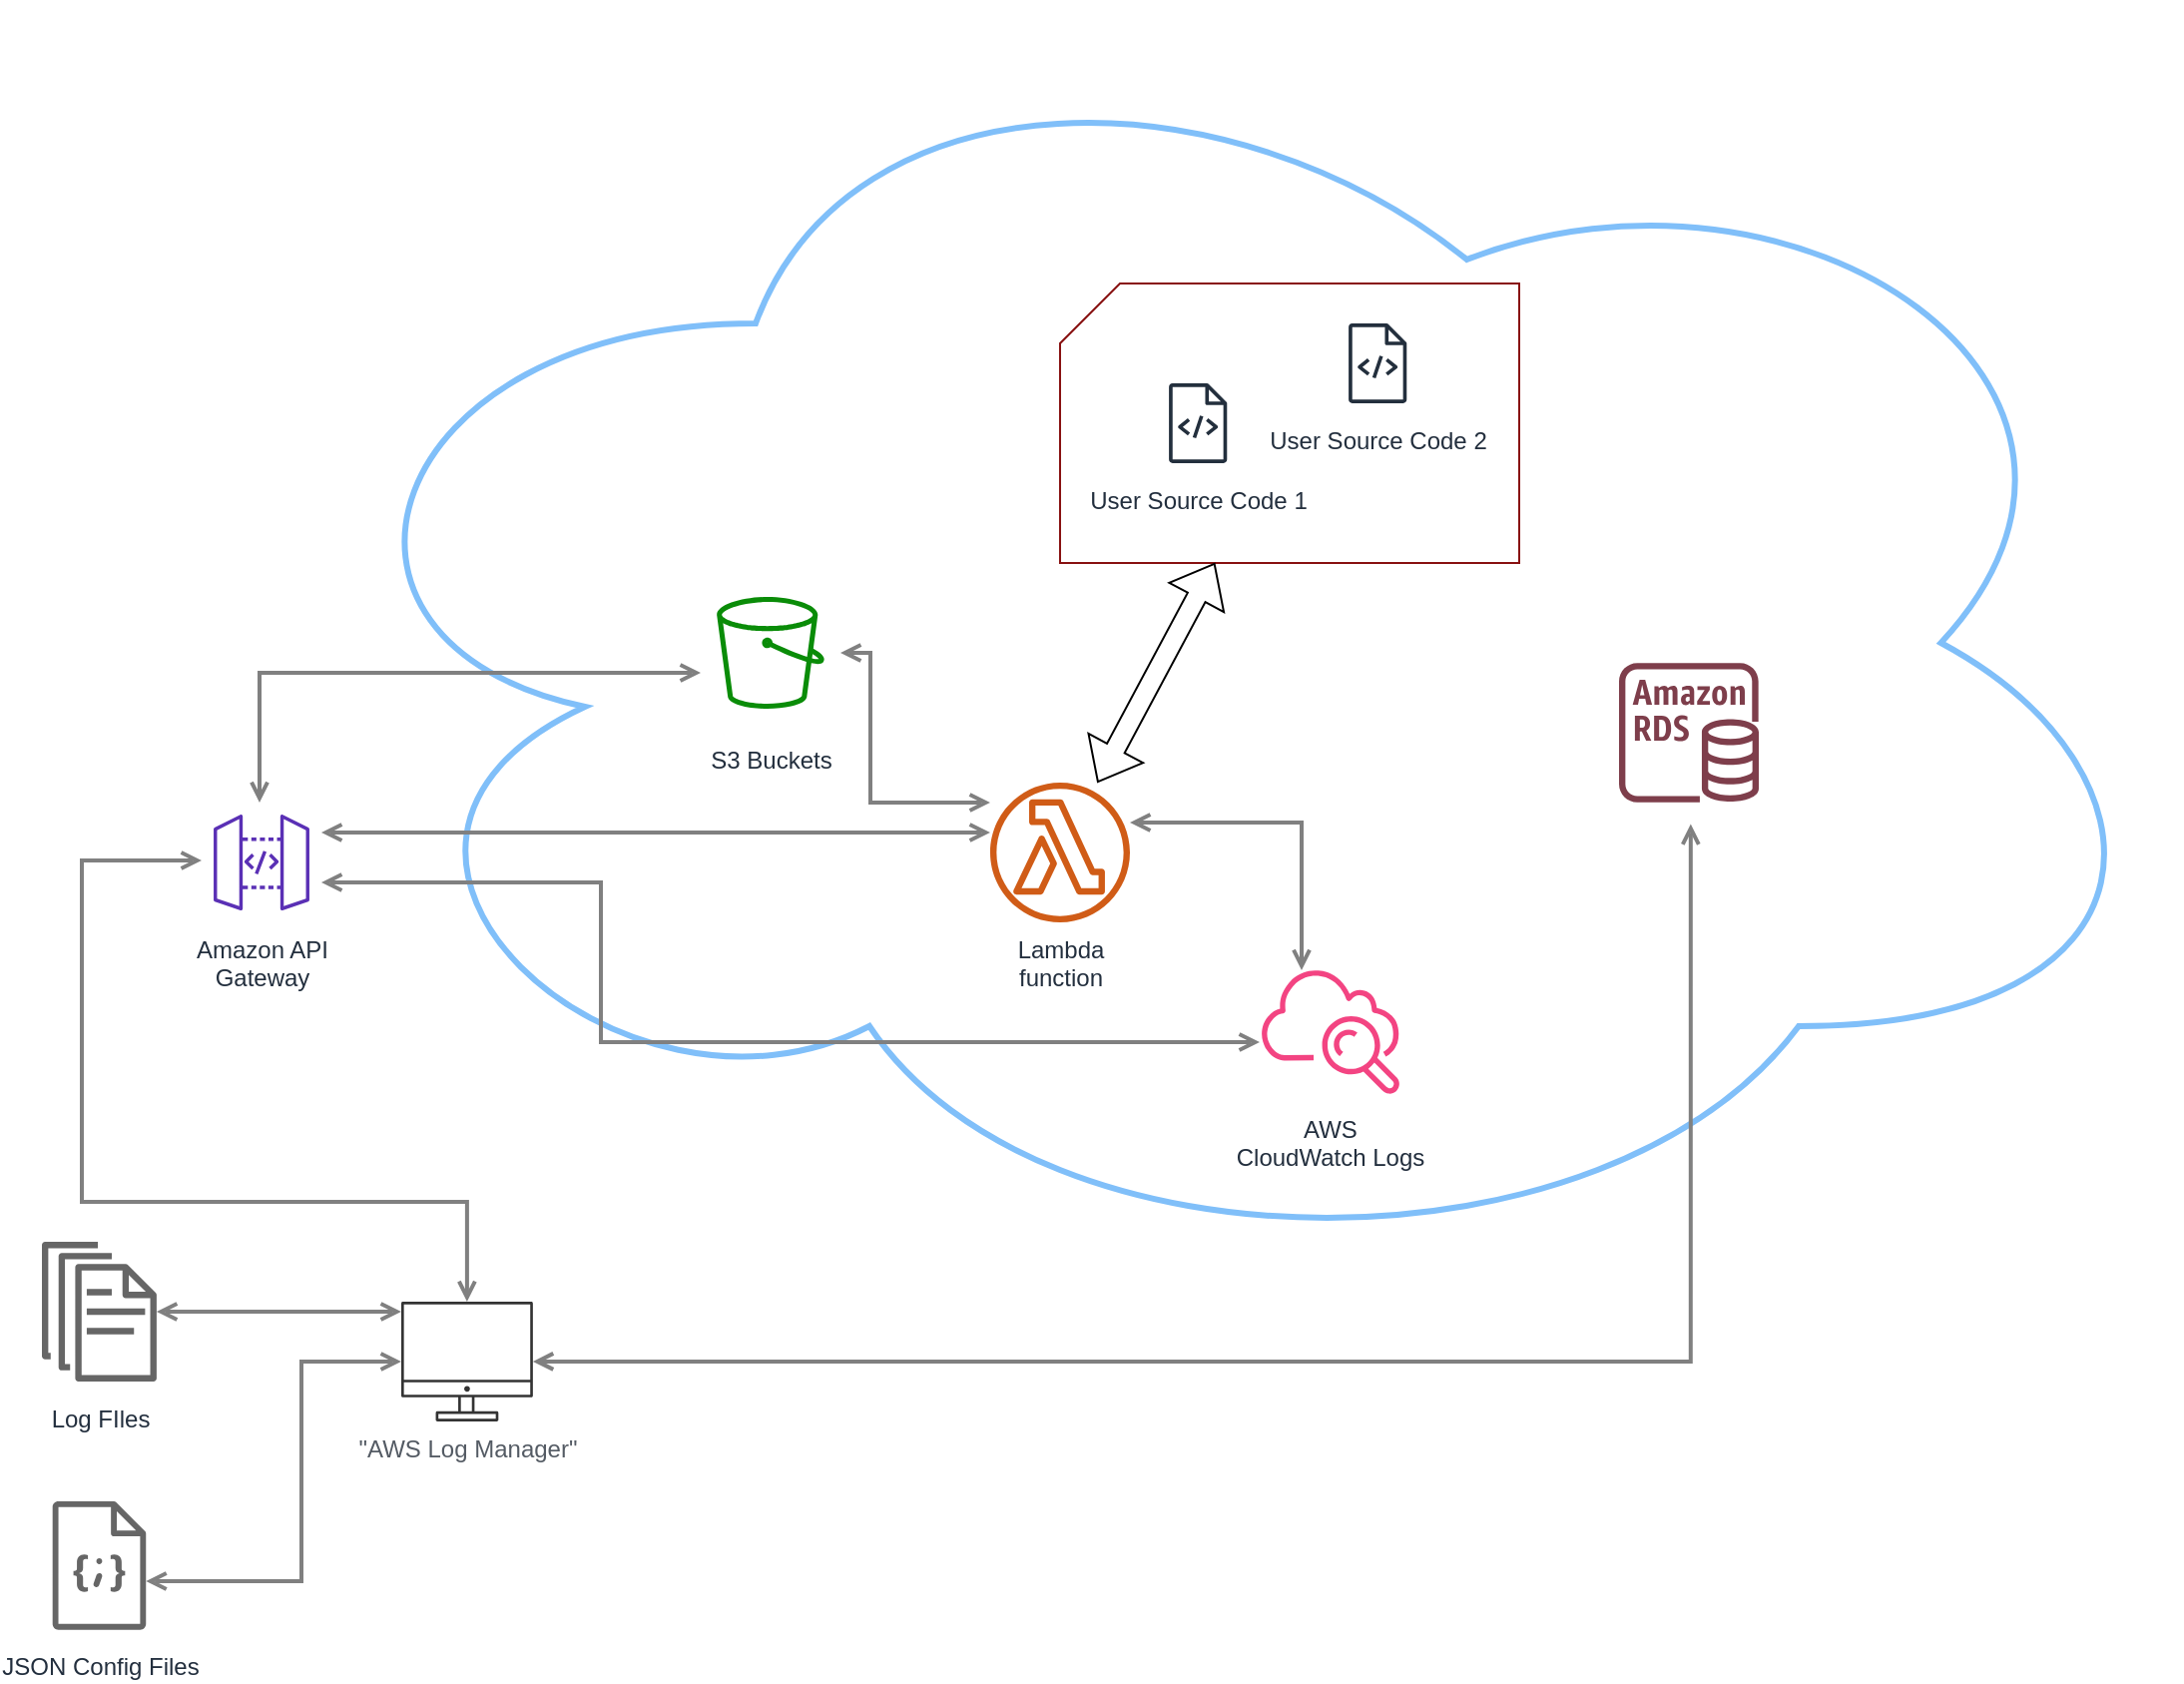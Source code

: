<mxfile version="23.1.5" type="github">
  <diagram id="Ht1M8jgEwFfnCIfOTk4-" name="Page-1">
    <mxGraphModel dx="1084" dy="1416" grid="1" gridSize="10" guides="1" tooltips="1" connect="1" arrows="1" fold="1" page="1" pageScale="1" pageWidth="1169" pageHeight="827" math="0" shadow="0">
      <root>
        <mxCell id="0" />
        <mxCell id="1" parent="0" />
        <mxCell id="PHsKQi0KxNFlexCJIV6B-66" value="" style="ellipse;shape=cloud;whiteSpace=wrap;html=1;dashed=0;strokeColor=#80bff9;align=center;verticalAlign=top;spacingTop=5;fontFamily=Helvetica;fontSize=12;fontColor=#232F3E;fontStyle=0;labelBackgroundColor=#ffffff;fillColor=none;gradientColor=#4D72F3;gradientDirection=north;strokeWidth=3;movable=1;resizable=1;rotatable=1;deletable=1;editable=1;locked=0;connectable=1;" vertex="1" parent="1">
          <mxGeometry x="230" y="-110" width="950" height="640" as="geometry" />
        </mxCell>
        <mxCell id="PHsKQi0KxNFlexCJIV6B-62" value="" style="shape=card;whiteSpace=wrap;html=1;dashed=0;strokeColor=#881111;align=center;verticalAlign=top;spacingTop=5;fontFamily=Helvetica;fontSize=12;fontColor=#232F3E;fontStyle=0;labelBackgroundColor=#ffffff;fillColor=none;gradientColor=#4D72F3;gradientDirection=north;" vertex="1" parent="1">
          <mxGeometry x="620" y="30" width="230" height="140" as="geometry" />
        </mxCell>
        <mxCell id="UEzPUAAOIrF-is8g5C7q-128" style="edgeStyle=orthogonalEdgeStyle;rounded=0;orthogonalLoop=1;jettySize=auto;html=1;startArrow=open;startFill=0;endArrow=open;endFill=0;strokeWidth=2;strokeColor=#808080;" parent="1" source="UEzPUAAOIrF-is8g5C7q-109" target="UEzPUAAOIrF-is8g5C7q-114" edge="1">
          <mxGeometry relative="1" as="geometry">
            <Array as="points">
              <mxPoint x="130" y="490" />
              <mxPoint x="130" y="319" />
            </Array>
          </mxGeometry>
        </mxCell>
        <mxCell id="UEzPUAAOIrF-is8g5C7q-129" style="edgeStyle=orthogonalEdgeStyle;rounded=0;orthogonalLoop=1;jettySize=auto;html=1;startArrow=open;startFill=0;endArrow=open;endFill=0;strokeWidth=2;strokeColor=#808080;" parent="1" source="UEzPUAAOIrF-is8g5C7q-114" target="UEzPUAAOIrF-is8g5C7q-115" edge="1">
          <mxGeometry relative="1" as="geometry">
            <Array as="points">
              <mxPoint x="540" y="305" />
              <mxPoint x="540" y="305" />
            </Array>
            <mxPoint x="540" y="200" as="targetPoint" />
          </mxGeometry>
        </mxCell>
        <mxCell id="UEzPUAAOIrF-is8g5C7q-109" value="&quot;AWS Log Manager&quot;" style="outlineConnect=0;gradientColor=none;fontColor=#545B64;strokeColor=none;fillColor=#333333;dashed=0;verticalLabelPosition=bottom;verticalAlign=top;align=center;html=1;fontSize=12;fontStyle=0;aspect=fixed;shape=mxgraph.aws4.illustration_desktop;pointerEvents=1;labelBackgroundColor=#ffffff;" parent="1" vertex="1">
          <mxGeometry x="290" y="540" width="65.93" height="60" as="geometry" />
        </mxCell>
        <mxCell id="UEzPUAAOIrF-is8g5C7q-114" value="Amazon API&lt;br&gt;Gateway&lt;br&gt;" style="outlineConnect=0;fontColor=#232F3E;gradientColor=#945DF2;gradientDirection=north;fillColor=none;strokeColor=#5a30b5;dashed=0;verticalLabelPosition=bottom;verticalAlign=top;align=center;html=1;fontSize=12;fontStyle=0;aspect=fixed;shape=mxgraph.aws4.resourceIcon;resIcon=mxgraph.aws4.api_gateway;labelBackgroundColor=#ffffff;rotation=0;" parent="1" vertex="1">
          <mxGeometry x="190" y="290" width="60" height="60" as="geometry" />
        </mxCell>
        <mxCell id="UEzPUAAOIrF-is8g5C7q-115" value="Lambda&lt;br&gt;function" style="outlineConnect=0;fontColor=#232F3E;gradientColor=none;fillColor=#D05C17;strokeColor=none;dashed=0;verticalLabelPosition=bottom;verticalAlign=top;align=center;html=1;fontSize=12;fontStyle=0;aspect=fixed;pointerEvents=1;shape=mxgraph.aws4.lambda_function;labelBackgroundColor=#ffffff;" parent="1" vertex="1">
          <mxGeometry x="585" y="280" width="70" height="70" as="geometry" />
        </mxCell>
        <mxCell id="UEzPUAAOIrF-is8g5C7q-123" value="AWS&lt;br&gt;CloudWatch Logs" style="outlineConnect=0;fontColor=#232F3E;gradientColor=none;gradientDirection=north;fillColor=#F34482;strokeColor=none;dashed=0;verticalLabelPosition=bottom;verticalAlign=top;align=center;html=1;fontSize=12;fontStyle=0;aspect=fixed;shape=mxgraph.aws4.cloudwatch;labelBackgroundColor=#ffffff;" parent="1" vertex="1">
          <mxGeometry x="720" y="370" width="70" height="70" as="geometry" />
        </mxCell>
        <mxCell id="PHsKQi0KxNFlexCJIV6B-13" value="S3 Buckets" style="sketch=0;outlineConnect=0;fontColor=#232F3E;gradientColor=none;strokeColor=#0a8c08;fillColor=#ffffff;dashed=0;verticalLabelPosition=bottom;verticalAlign=top;align=center;html=1;fontSize=12;fontStyle=0;aspect=fixed;shape=mxgraph.aws4.resourceIcon;resIcon=mxgraph.aws4.bucket;spacingTop=5;fontFamily=Helvetica;labelBackgroundColor=#ffffff;" vertex="1" parent="1">
          <mxGeometry x="440" y="180" width="70" height="70" as="geometry" />
        </mxCell>
        <mxCell id="PHsKQi0KxNFlexCJIV6B-14" value="" style="sketch=0;outlineConnect=0;fontColor=#232F3E;gradientColor=none;fillColor=#7e3e4b;strokeColor=none;dashed=0;verticalLabelPosition=bottom;verticalAlign=top;align=center;html=1;fontSize=12;fontStyle=0;aspect=fixed;pointerEvents=1;shape=mxgraph.aws4.rds_instance;spacingTop=5;fontFamily=Helvetica;labelBackgroundColor=#ffffff;" vertex="1" parent="1">
          <mxGeometry x="900" y="220" width="70" height="70" as="geometry" />
        </mxCell>
        <mxCell id="PHsKQi0KxNFlexCJIV6B-45" style="edgeStyle=orthogonalEdgeStyle;rounded=0;orthogonalLoop=1;jettySize=auto;html=1;startArrow=open;startFill=0;endArrow=open;endFill=0;strokeWidth=2;strokeColor=#808080;" edge="1" parent="1" source="UEzPUAAOIrF-is8g5C7q-115" target="PHsKQi0KxNFlexCJIV6B-13">
          <mxGeometry relative="1" as="geometry">
            <Array as="points">
              <mxPoint x="525" y="290" />
            </Array>
            <mxPoint x="490.06" y="80" as="sourcePoint" />
            <mxPoint x="740" y="190" as="targetPoint" />
          </mxGeometry>
        </mxCell>
        <mxCell id="PHsKQi0KxNFlexCJIV6B-47" style="edgeStyle=orthogonalEdgeStyle;rounded=0;orthogonalLoop=1;jettySize=auto;html=1;startArrow=open;startFill=0;endArrow=open;endFill=0;strokeWidth=2;strokeColor=#808080;entryX=0.513;entryY=1.155;entryDx=0;entryDy=0;entryPerimeter=0;" edge="1" parent="1" source="UEzPUAAOIrF-is8g5C7q-109" target="PHsKQi0KxNFlexCJIV6B-14">
          <mxGeometry relative="1" as="geometry">
            <mxPoint x="590" y="500" as="sourcePoint" />
            <mxPoint x="989.5" y="557" as="targetPoint" />
          </mxGeometry>
        </mxCell>
        <mxCell id="PHsKQi0KxNFlexCJIV6B-48" style="edgeStyle=orthogonalEdgeStyle;rounded=0;orthogonalLoop=1;jettySize=auto;html=1;startArrow=open;startFill=0;endArrow=open;endFill=0;strokeWidth=2;strokeColor=#808080;" edge="1" parent="1" source="UEzPUAAOIrF-is8g5C7q-115" target="UEzPUAAOIrF-is8g5C7q-123">
          <mxGeometry relative="1" as="geometry">
            <Array as="points">
              <mxPoint x="741" y="300" />
            </Array>
            <mxPoint x="700" y="300" as="sourcePoint" />
            <mxPoint x="790" y="300" as="targetPoint" />
          </mxGeometry>
        </mxCell>
        <mxCell id="PHsKQi0KxNFlexCJIV6B-51" style="edgeStyle=orthogonalEdgeStyle;rounded=0;orthogonalLoop=1;jettySize=auto;html=1;startArrow=open;startFill=0;endArrow=open;endFill=0;strokeWidth=2;strokeColor=#808080;" edge="1" parent="1" source="UEzPUAAOIrF-is8g5C7q-114" target="UEzPUAAOIrF-is8g5C7q-123">
          <mxGeometry relative="1" as="geometry">
            <Array as="points">
              <mxPoint x="390" y="330" />
              <mxPoint x="390" y="410" />
            </Array>
            <mxPoint x="451" y="290" as="sourcePoint" />
            <mxPoint x="710" y="420" as="targetPoint" />
          </mxGeometry>
        </mxCell>
        <mxCell id="PHsKQi0KxNFlexCJIV6B-52" value="Log FIles" style="sketch=0;outlineConnect=0;fontColor=#232F3E;gradientColor=none;fillColor=#666666;strokeColor=none;dashed=0;verticalLabelPosition=bottom;verticalAlign=top;align=center;html=1;fontSize=12;fontStyle=0;aspect=fixed;pointerEvents=1;shape=mxgraph.aws4.documents;spacingTop=5;fontFamily=Helvetica;labelBackgroundColor=#ffffff;" vertex="1" parent="1">
          <mxGeometry x="110" y="510" width="57.45" height="70" as="geometry" />
        </mxCell>
        <mxCell id="PHsKQi0KxNFlexCJIV6B-54" style="edgeStyle=orthogonalEdgeStyle;rounded=0;orthogonalLoop=1;jettySize=auto;html=1;startArrow=open;startFill=0;endArrow=open;endFill=0;strokeWidth=2;strokeColor=#808080;" edge="1" parent="1" source="PHsKQi0KxNFlexCJIV6B-52" target="UEzPUAAOIrF-is8g5C7q-109">
          <mxGeometry relative="1" as="geometry">
            <Array as="points">
              <mxPoint x="260" y="545" />
              <mxPoint x="260" y="545" />
            </Array>
            <mxPoint x="349.999" y="590" as="sourcePoint" />
            <mxPoint x="620.999" y="550" as="targetPoint" />
          </mxGeometry>
        </mxCell>
        <mxCell id="PHsKQi0KxNFlexCJIV6B-55" value="User Source Code 1" style="sketch=0;outlineConnect=0;fontColor=#232F3E;gradientColor=none;fillColor=#232F3D;strokeColor=none;dashed=0;verticalLabelPosition=bottom;verticalAlign=top;align=center;html=1;fontSize=12;fontStyle=0;aspect=fixed;pointerEvents=1;shape=mxgraph.aws4.source_code;spacingTop=5;fontFamily=Helvetica;labelBackgroundColor=#ffffff;" vertex="1" parent="1">
          <mxGeometry x="674.48" y="80" width="29.23" height="40" as="geometry" />
        </mxCell>
        <mxCell id="PHsKQi0KxNFlexCJIV6B-61" value="User Source Code 2" style="sketch=0;outlineConnect=0;fontColor=#232F3E;gradientColor=none;fillColor=#232F3D;strokeColor=none;dashed=0;verticalLabelPosition=bottom;verticalAlign=top;align=center;html=1;fontSize=12;fontStyle=0;aspect=fixed;pointerEvents=1;shape=mxgraph.aws4.source_code;spacingTop=5;fontFamily=Helvetica;labelBackgroundColor=#ffffff;" vertex="1" parent="1">
          <mxGeometry x="764.48" y="50" width="29.23" height="40" as="geometry" />
        </mxCell>
        <mxCell id="PHsKQi0KxNFlexCJIV6B-63" value="" style="shape=flexArrow;endArrow=classic;startArrow=classic;html=1;rounded=0;fontFamily=Helvetica;fontSize=12;fontColor=#232F3E;fontStyle=0;labelBackgroundColor=#ffffff;" edge="1" parent="1" source="UEzPUAAOIrF-is8g5C7q-115" target="PHsKQi0KxNFlexCJIV6B-62">
          <mxGeometry width="100" height="100" relative="1" as="geometry">
            <mxPoint x="420" y="260" as="sourcePoint" />
            <mxPoint x="520" y="160" as="targetPoint" />
          </mxGeometry>
        </mxCell>
        <mxCell id="PHsKQi0KxNFlexCJIV6B-65" style="edgeStyle=orthogonalEdgeStyle;rounded=0;orthogonalLoop=1;jettySize=auto;html=1;startArrow=open;startFill=0;endArrow=open;endFill=0;strokeWidth=2;strokeColor=#808080;" edge="1" parent="1" source="UEzPUAAOIrF-is8g5C7q-114" target="PHsKQi0KxNFlexCJIV6B-13">
          <mxGeometry relative="1" as="geometry">
            <Array as="points">
              <mxPoint x="219" y="225" />
            </Array>
            <mxPoint x="290" y="280" as="sourcePoint" />
            <mxPoint x="440" y="220" as="targetPoint" />
          </mxGeometry>
        </mxCell>
        <mxCell id="PHsKQi0KxNFlexCJIV6B-69" value="JSON Config Files" style="sketch=0;outlineConnect=0;fontColor=#232F3E;gradientColor=none;fillColor=#666666;strokeColor=none;dashed=0;verticalLabelPosition=bottom;verticalAlign=top;align=center;html=1;fontSize=12;fontStyle=0;aspect=fixed;pointerEvents=1;shape=mxgraph.aws4.json_script;spacingTop=5;fontFamily=Helvetica;labelBackgroundColor=#ffffff;" vertex="1" parent="1">
          <mxGeometry x="115.23" y="640" width="47" height="64.32" as="geometry" />
        </mxCell>
        <mxCell id="PHsKQi0KxNFlexCJIV6B-70" style="edgeStyle=orthogonalEdgeStyle;rounded=0;orthogonalLoop=1;jettySize=auto;html=1;startArrow=open;startFill=0;endArrow=open;endFill=0;strokeWidth=2;strokeColor=#808080;" edge="1" parent="1" source="PHsKQi0KxNFlexCJIV6B-69" target="UEzPUAAOIrF-is8g5C7q-109">
          <mxGeometry relative="1" as="geometry">
            <Array as="points">
              <mxPoint x="240" y="680" />
              <mxPoint x="240" y="570" />
            </Array>
            <mxPoint x="187" y="580" as="sourcePoint" />
            <mxPoint x="300" y="580" as="targetPoint" />
          </mxGeometry>
        </mxCell>
      </root>
    </mxGraphModel>
  </diagram>
</mxfile>
